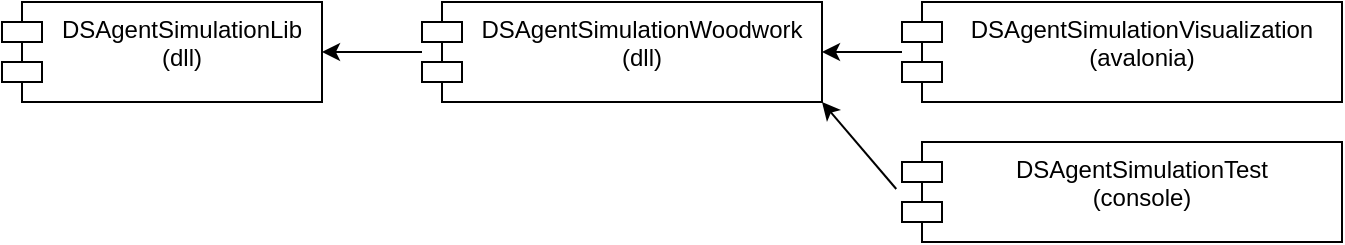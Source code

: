 <mxfile version="26.2.14">
  <diagram name="Page-1" id="dfEno3oxPMVwbRbaHs-8">
    <mxGraphModel dx="983" dy="517" grid="1" gridSize="10" guides="1" tooltips="1" connect="1" arrows="1" fold="1" page="1" pageScale="1" pageWidth="827" pageHeight="1169" math="0" shadow="0">
      <root>
        <mxCell id="0" />
        <mxCell id="1" parent="0" />
        <mxCell id="13n8F_4z8-tzUvbTYzl7-1" value="DSAgent&lt;span style=&quot;background-color: transparent; color: light-dark(rgb(0, 0, 0), rgb(255, 255, 255));&quot;&gt;SimulationLib&lt;/span&gt;&lt;div&gt;&lt;div&gt;(dll)&lt;/div&gt;&lt;/div&gt;" style="shape=module;align=left;spacingLeft=20;align=center;verticalAlign=top;whiteSpace=wrap;html=1;" vertex="1" parent="1">
          <mxGeometry x="80" y="360" width="160" height="50" as="geometry" />
        </mxCell>
        <mxCell id="13n8F_4z8-tzUvbTYzl7-2" style="edgeStyle=orthogonalEdgeStyle;rounded=0;orthogonalLoop=1;jettySize=auto;html=1;" edge="1" parent="1" source="13n8F_4z8-tzUvbTYzl7-3" target="13n8F_4z8-tzUvbTYzl7-1">
          <mxGeometry relative="1" as="geometry" />
        </mxCell>
        <mxCell id="13n8F_4z8-tzUvbTYzl7-3" value="DSAgent&lt;span style=&quot;background-color: transparent; color: light-dark(rgb(0, 0, 0), rgb(255, 255, 255));&quot;&gt;SimulationWoodw&lt;/span&gt;&lt;span style=&quot;background-color: transparent; color: light-dark(rgb(0, 0, 0), rgb(255, 255, 255));&quot;&gt;ork&lt;/span&gt;&lt;div&gt;&lt;div&gt;&lt;div&gt;(dll&lt;span style=&quot;background-color: transparent; color: light-dark(rgb(0, 0, 0), rgb(255, 255, 255));&quot;&gt;)&lt;/span&gt;&lt;/div&gt;&lt;/div&gt;&lt;/div&gt;" style="shape=module;align=left;spacingLeft=20;align=center;verticalAlign=top;whiteSpace=wrap;html=1;" vertex="1" parent="1">
          <mxGeometry x="290" y="360" width="200" height="50" as="geometry" />
        </mxCell>
        <mxCell id="13n8F_4z8-tzUvbTYzl7-4" style="edgeStyle=orthogonalEdgeStyle;rounded=0;orthogonalLoop=1;jettySize=auto;html=1;" edge="1" parent="1" source="13n8F_4z8-tzUvbTYzl7-5" target="13n8F_4z8-tzUvbTYzl7-3">
          <mxGeometry relative="1" as="geometry" />
        </mxCell>
        <mxCell id="13n8F_4z8-tzUvbTYzl7-5" value="DSAgentSimulationVisualization&lt;div&gt;&lt;div&gt;(avalonia)&lt;/div&gt;&lt;/div&gt;" style="shape=module;align=left;spacingLeft=20;align=center;verticalAlign=top;whiteSpace=wrap;html=1;" vertex="1" parent="1">
          <mxGeometry x="530" y="360" width="220" height="50" as="geometry" />
        </mxCell>
        <mxCell id="13n8F_4z8-tzUvbTYzl7-6" value="DSAgentSimulationTest&lt;div&gt;(console&lt;span style=&quot;background-color: transparent; color: light-dark(rgb(0, 0, 0), rgb(255, 255, 255));&quot;&gt;)&lt;/span&gt;&lt;/div&gt;" style="shape=module;align=left;spacingLeft=20;align=center;verticalAlign=top;whiteSpace=wrap;html=1;" vertex="1" parent="1">
          <mxGeometry x="530" y="430" width="220" height="50" as="geometry" />
        </mxCell>
        <mxCell id="13n8F_4z8-tzUvbTYzl7-8" value="" style="endArrow=classic;html=1;rounded=0;exitX=-0.013;exitY=0.47;exitDx=0;exitDy=0;exitPerimeter=0;entryX=1;entryY=1;entryDx=0;entryDy=0;" edge="1" parent="1" source="13n8F_4z8-tzUvbTYzl7-6" target="13n8F_4z8-tzUvbTYzl7-3">
          <mxGeometry width="50" height="50" relative="1" as="geometry">
            <mxPoint x="440" y="440" as="sourcePoint" />
            <mxPoint x="490" y="390" as="targetPoint" />
          </mxGeometry>
        </mxCell>
      </root>
    </mxGraphModel>
  </diagram>
</mxfile>
